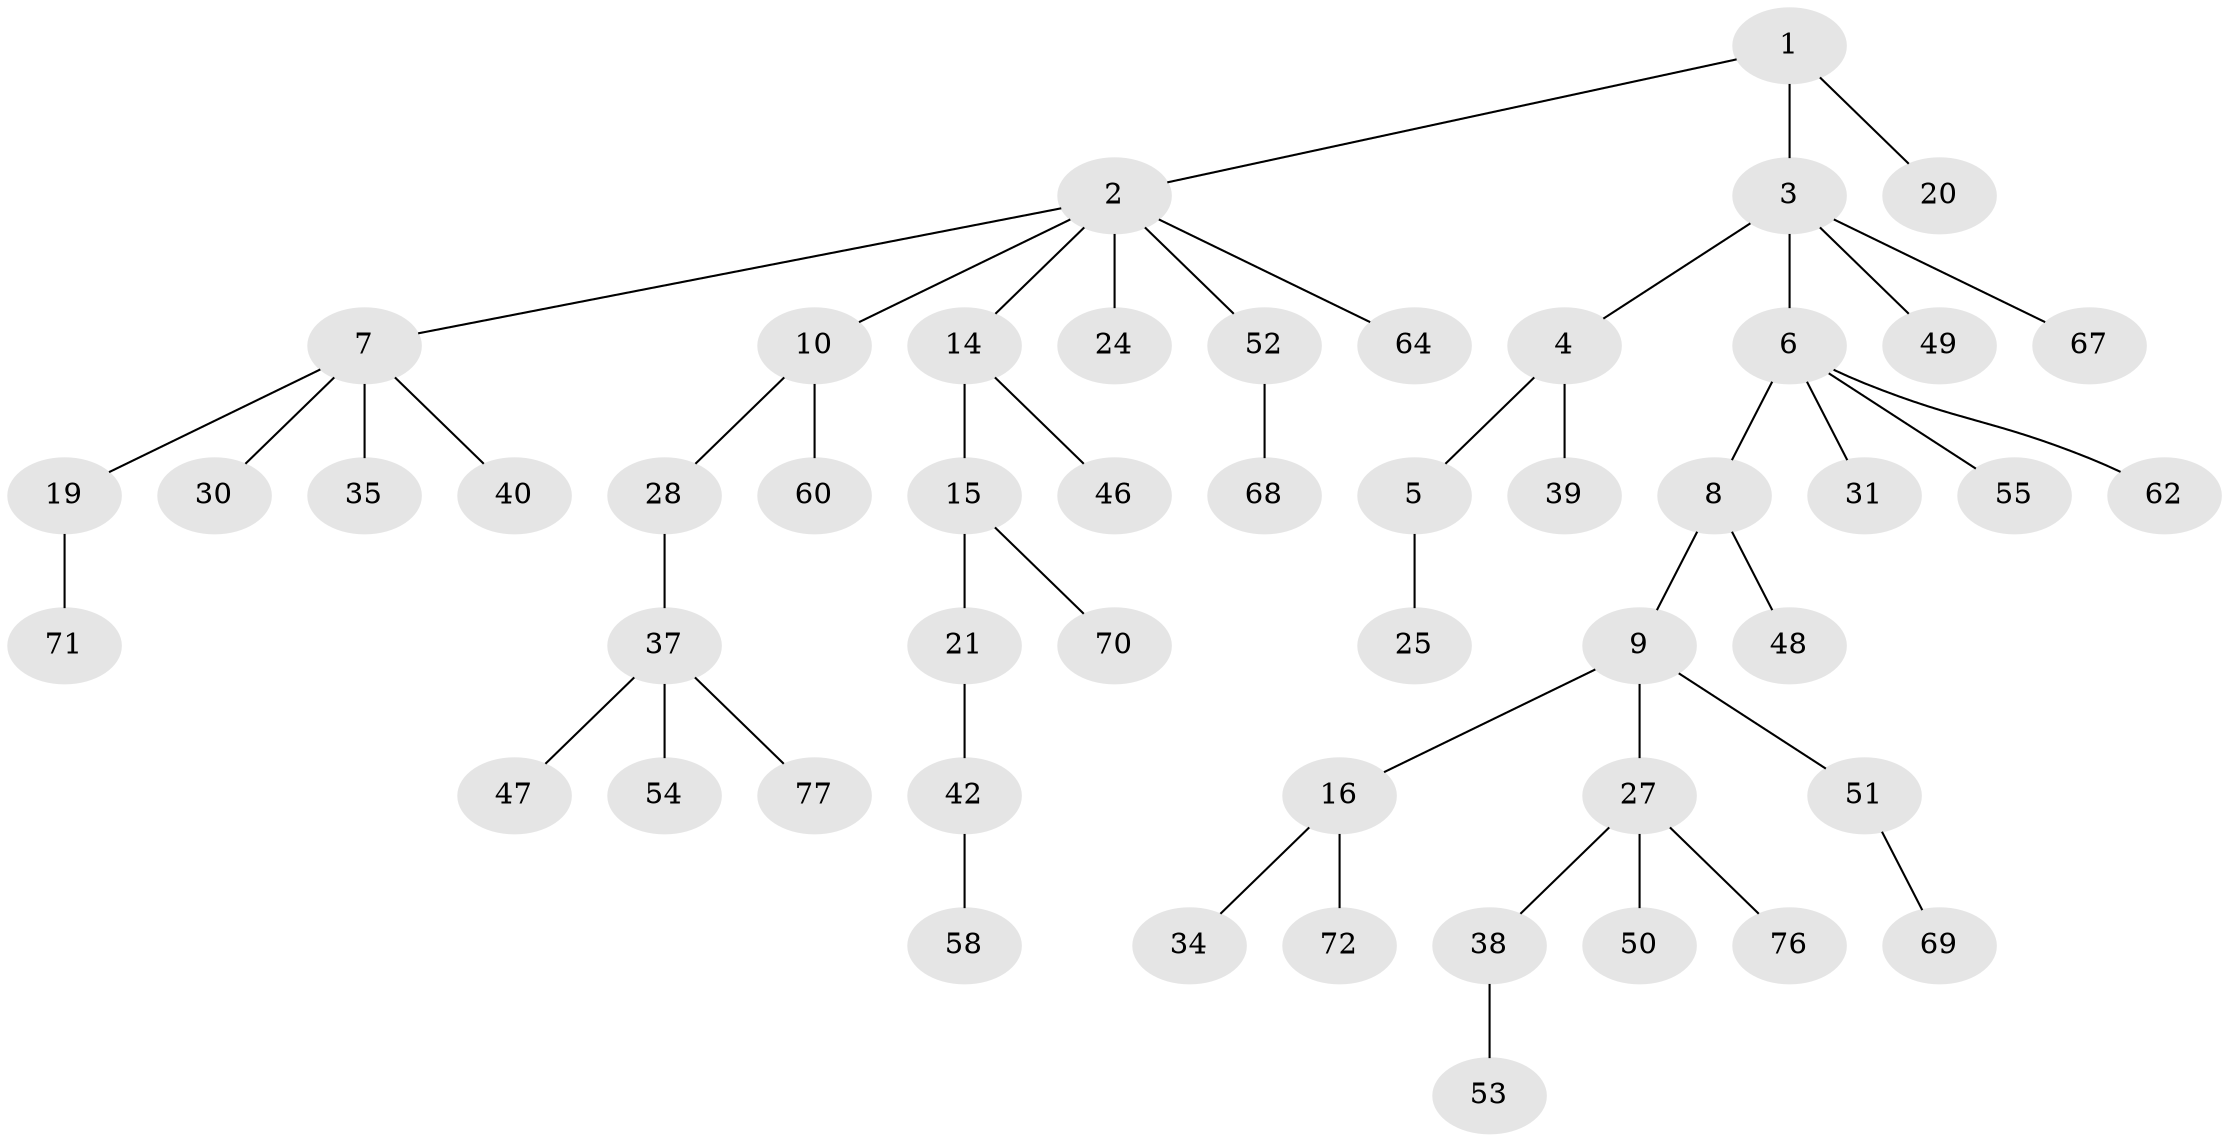 // Generated by graph-tools (version 1.1) at 2025/24/03/03/25 07:24:07]
// undirected, 51 vertices, 50 edges
graph export_dot {
graph [start="1"]
  node [color=gray90,style=filled];
  1 [super="+32"];
  2 [super="+18"];
  3 [super="+29"];
  4 [super="+22"];
  5 [super="+41"];
  6 [super="+12"];
  7 [super="+75"];
  8 [super="+11"];
  9 [super="+26"];
  10 [super="+13"];
  14;
  15 [super="+17"];
  16 [super="+23"];
  19 [super="+65"];
  20 [super="+66"];
  21 [super="+44"];
  24 [super="+36"];
  25;
  27 [super="+63"];
  28 [super="+33"];
  30 [super="+79"];
  31;
  34;
  35 [super="+56"];
  37 [super="+45"];
  38;
  39;
  40;
  42 [super="+43"];
  46 [super="+74"];
  47;
  48;
  49;
  50;
  51 [super="+57"];
  52 [super="+59"];
  53 [super="+61"];
  54;
  55;
  58;
  60;
  62;
  64 [super="+80"];
  67;
  68;
  69 [super="+73"];
  70;
  71;
  72;
  76;
  77 [super="+78"];
  1 -- 2;
  1 -- 3;
  1 -- 20;
  2 -- 7;
  2 -- 10;
  2 -- 14;
  2 -- 64;
  2 -- 24;
  2 -- 52;
  3 -- 4;
  3 -- 6;
  3 -- 49;
  3 -- 67;
  4 -- 5;
  4 -- 39;
  5 -- 25;
  6 -- 8;
  6 -- 55;
  6 -- 62;
  6 -- 31;
  7 -- 19;
  7 -- 30;
  7 -- 35;
  7 -- 40;
  8 -- 9;
  8 -- 48;
  9 -- 16;
  9 -- 27;
  9 -- 51;
  10 -- 28;
  10 -- 60;
  14 -- 15;
  14 -- 46;
  15 -- 70;
  15 -- 21;
  16 -- 34;
  16 -- 72;
  19 -- 71;
  21 -- 42;
  27 -- 38;
  27 -- 50;
  27 -- 76;
  28 -- 37;
  37 -- 47;
  37 -- 77;
  37 -- 54;
  38 -- 53;
  42 -- 58;
  51 -- 69;
  52 -- 68;
}
